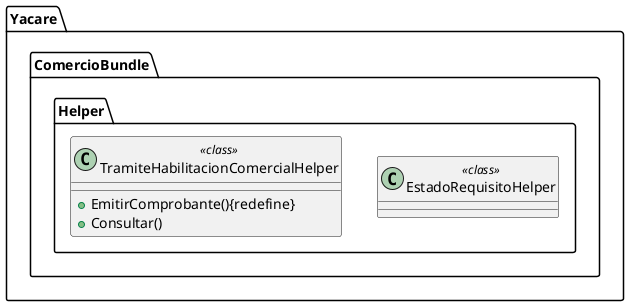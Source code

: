 @startuml

namespace Yacare.ComercioBundle.Helper {
	class EstadoRequisitoHelper <<class>> {
	}
	class TramiteHabilitacionComercialHelper <<class>> {
		+EmitirComprobante(){redefine}
		+Consultar()
	}
}

@enduml

